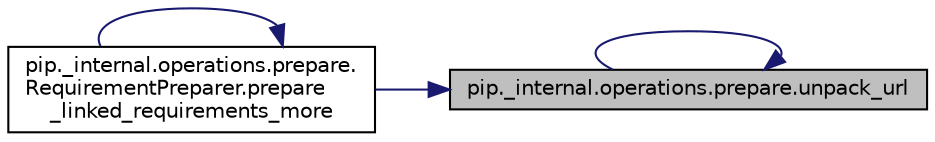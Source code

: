 digraph "pip._internal.operations.prepare.unpack_url"
{
 // LATEX_PDF_SIZE
  edge [fontname="Helvetica",fontsize="10",labelfontname="Helvetica",labelfontsize="10"];
  node [fontname="Helvetica",fontsize="10",shape=record];
  rankdir="RL";
  Node1 [label="pip._internal.operations.prepare.unpack_url",height=0.2,width=0.4,color="black", fillcolor="grey75", style="filled", fontcolor="black",tooltip=" "];
  Node1 -> Node2 [dir="back",color="midnightblue",fontsize="10",style="solid",fontname="Helvetica"];
  Node2 [label="pip._internal.operations.prepare.\lRequirementPreparer.prepare\l_linked_requirements_more",height=0.2,width=0.4,color="black", fillcolor="white", style="filled",URL="$d3/dc5/classpip_1_1__internal_1_1operations_1_1prepare_1_1_requirement_preparer.html#a5f69807811d6df6a3577e9a6988c202e",tooltip=" "];
  Node2 -> Node2 [dir="back",color="midnightblue",fontsize="10",style="solid",fontname="Helvetica"];
  Node1 -> Node1 [dir="back",color="midnightblue",fontsize="10",style="solid",fontname="Helvetica"];
}
